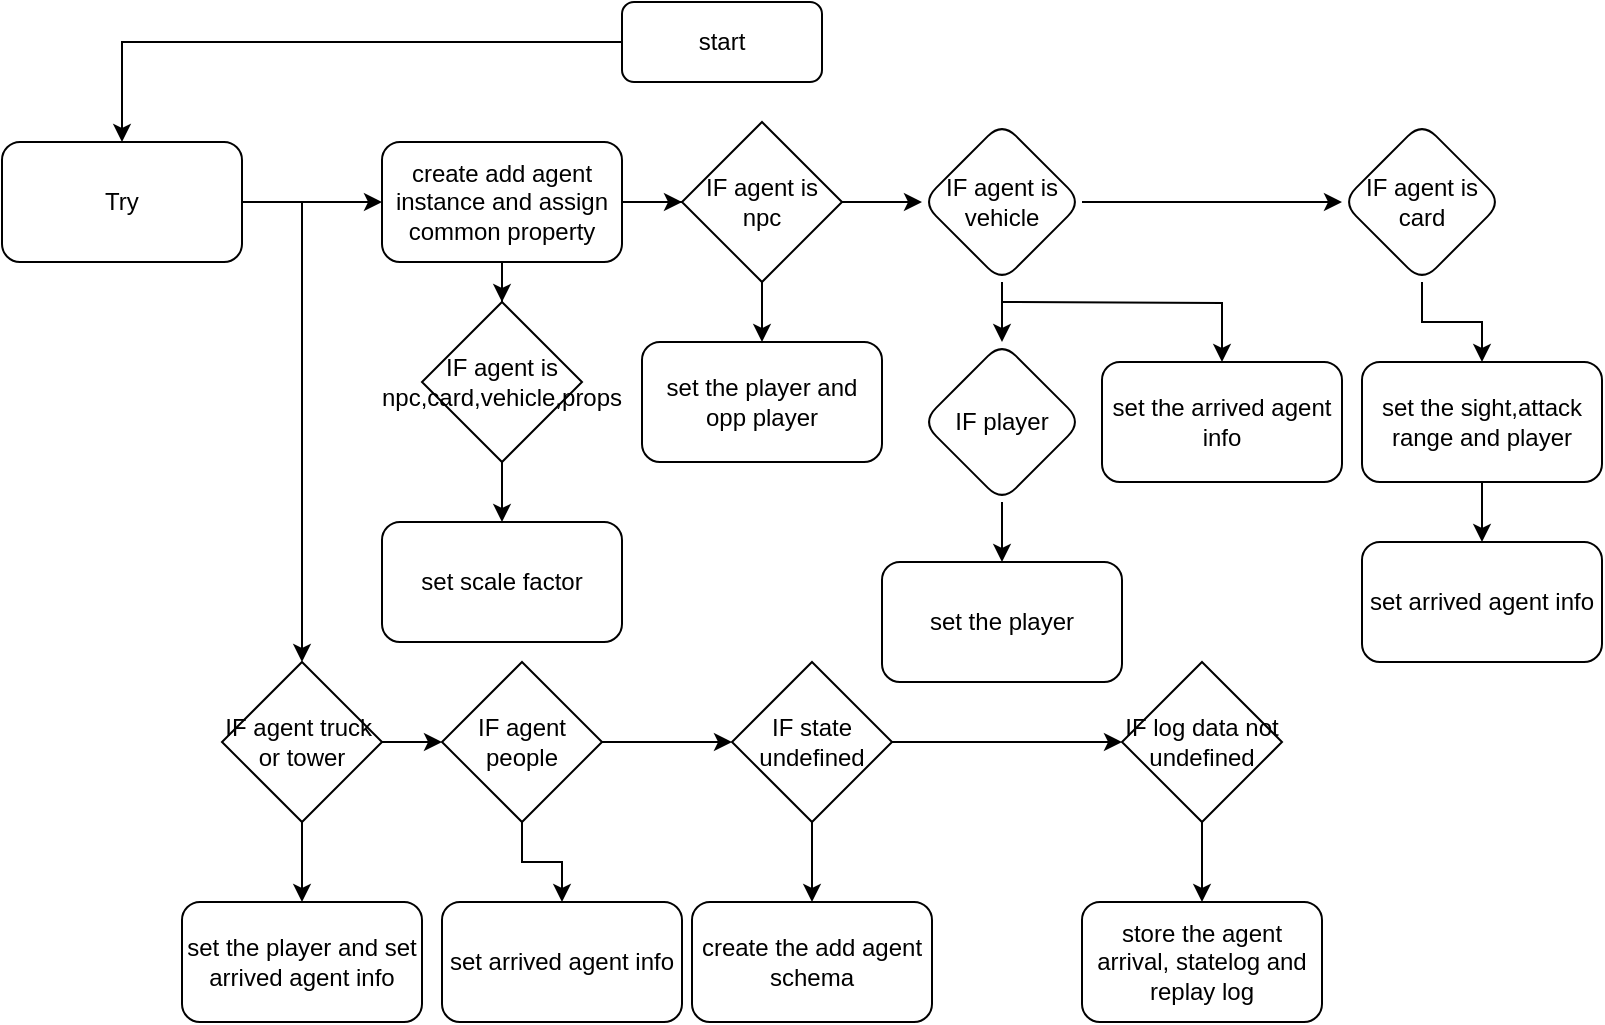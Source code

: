<mxfile version="17.4.6" type="github">
  <diagram id="39_cZQo9wDpmoogNDu_g" name="Page-1">
    <mxGraphModel dx="1038" dy="579" grid="1" gridSize="10" guides="1" tooltips="1" connect="1" arrows="1" fold="1" page="1" pageScale="1" pageWidth="850" pageHeight="1100" math="0" shadow="0">
      <root>
        <mxCell id="0" />
        <mxCell id="1" parent="0" />
        <mxCell id="6WLZzAolNGOIwFSMATRg-3" value="" style="edgeStyle=orthogonalEdgeStyle;rounded=0;orthogonalLoop=1;jettySize=auto;html=1;" edge="1" parent="1" source="6WLZzAolNGOIwFSMATRg-1" target="6WLZzAolNGOIwFSMATRg-2">
          <mxGeometry relative="1" as="geometry" />
        </mxCell>
        <mxCell id="6WLZzAolNGOIwFSMATRg-1" value="start" style="rounded=1;whiteSpace=wrap;html=1;" vertex="1" parent="1">
          <mxGeometry x="330" y="20" width="100" height="40" as="geometry" />
        </mxCell>
        <mxCell id="6WLZzAolNGOIwFSMATRg-5" value="" style="edgeStyle=orthogonalEdgeStyle;rounded=0;orthogonalLoop=1;jettySize=auto;html=1;" edge="1" parent="1" source="6WLZzAolNGOIwFSMATRg-2" target="6WLZzAolNGOIwFSMATRg-4">
          <mxGeometry relative="1" as="geometry" />
        </mxCell>
        <mxCell id="6WLZzAolNGOIwFSMATRg-36" value="" style="edgeStyle=orthogonalEdgeStyle;rounded=0;orthogonalLoop=1;jettySize=auto;html=1;" edge="1" parent="1">
          <mxGeometry relative="1" as="geometry">
            <mxPoint x="170" y="120" as="sourcePoint" />
            <mxPoint x="170" y="350" as="targetPoint" />
          </mxGeometry>
        </mxCell>
        <mxCell id="6WLZzAolNGOIwFSMATRg-2" value="Try" style="whiteSpace=wrap;html=1;rounded=1;" vertex="1" parent="1">
          <mxGeometry x="20" y="90" width="120" height="60" as="geometry" />
        </mxCell>
        <mxCell id="6WLZzAolNGOIwFSMATRg-7" value="" style="edgeStyle=orthogonalEdgeStyle;rounded=0;orthogonalLoop=1;jettySize=auto;html=1;" edge="1" parent="1" source="6WLZzAolNGOIwFSMATRg-4" target="6WLZzAolNGOIwFSMATRg-6">
          <mxGeometry relative="1" as="geometry" />
        </mxCell>
        <mxCell id="6WLZzAolNGOIwFSMATRg-16" value="" style="edgeStyle=orthogonalEdgeStyle;rounded=0;orthogonalLoop=1;jettySize=auto;html=1;" edge="1" parent="1" source="6WLZzAolNGOIwFSMATRg-4" target="6WLZzAolNGOIwFSMATRg-14">
          <mxGeometry relative="1" as="geometry" />
        </mxCell>
        <mxCell id="6WLZzAolNGOIwFSMATRg-22" value="" style="edgeStyle=orthogonalEdgeStyle;rounded=0;orthogonalLoop=1;jettySize=auto;html=1;" edge="1" parent="1" source="6WLZzAolNGOIwFSMATRg-4" target="6WLZzAolNGOIwFSMATRg-21">
          <mxGeometry relative="1" as="geometry" />
        </mxCell>
        <mxCell id="6WLZzAolNGOIwFSMATRg-4" value="create add agent instance and assign common property" style="whiteSpace=wrap;html=1;rounded=1;" vertex="1" parent="1">
          <mxGeometry x="210" y="90" width="120" height="60" as="geometry" />
        </mxCell>
        <mxCell id="6WLZzAolNGOIwFSMATRg-9" value="" style="edgeStyle=orthogonalEdgeStyle;rounded=0;orthogonalLoop=1;jettySize=auto;html=1;" edge="1" parent="1" source="6WLZzAolNGOIwFSMATRg-6" target="6WLZzAolNGOIwFSMATRg-8">
          <mxGeometry relative="1" as="geometry" />
        </mxCell>
        <mxCell id="6WLZzAolNGOIwFSMATRg-6" value="IF agent is npc,card,vehicle,props" style="rhombus;whiteSpace=wrap;html=1;" vertex="1" parent="1">
          <mxGeometry x="230" y="170" width="80" height="80" as="geometry" />
        </mxCell>
        <mxCell id="6WLZzAolNGOIwFSMATRg-8" value="set scale factor" style="rounded=1;whiteSpace=wrap;html=1;" vertex="1" parent="1">
          <mxGeometry x="210" y="280" width="120" height="60" as="geometry" />
        </mxCell>
        <mxCell id="6WLZzAolNGOIwFSMATRg-18" value="" style="edgeStyle=orthogonalEdgeStyle;rounded=0;orthogonalLoop=1;jettySize=auto;html=1;" edge="1" parent="1" source="6WLZzAolNGOIwFSMATRg-14" target="6WLZzAolNGOIwFSMATRg-17">
          <mxGeometry relative="1" as="geometry" />
        </mxCell>
        <mxCell id="6WLZzAolNGOIwFSMATRg-14" value="IF agent is npc" style="rhombus;whiteSpace=wrap;html=1;" vertex="1" parent="1">
          <mxGeometry x="360" y="80" width="80" height="80" as="geometry" />
        </mxCell>
        <mxCell id="6WLZzAolNGOIwFSMATRg-17" value="set the player and opp player" style="rounded=1;whiteSpace=wrap;html=1;" vertex="1" parent="1">
          <mxGeometry x="340" y="190" width="120" height="60" as="geometry" />
        </mxCell>
        <mxCell id="6WLZzAolNGOIwFSMATRg-24" value="" style="edgeStyle=orthogonalEdgeStyle;rounded=0;orthogonalLoop=1;jettySize=auto;html=1;" edge="1" parent="1" source="6WLZzAolNGOIwFSMATRg-21" target="6WLZzAolNGOIwFSMATRg-23">
          <mxGeometry relative="1" as="geometry" />
        </mxCell>
        <mxCell id="6WLZzAolNGOIwFSMATRg-28" value="" style="edgeStyle=orthogonalEdgeStyle;rounded=0;orthogonalLoop=1;jettySize=auto;html=1;" edge="1" parent="1" target="6WLZzAolNGOIwFSMATRg-27">
          <mxGeometry relative="1" as="geometry">
            <mxPoint x="520" y="170" as="sourcePoint" />
          </mxGeometry>
        </mxCell>
        <mxCell id="6WLZzAolNGOIwFSMATRg-30" value="" style="edgeStyle=orthogonalEdgeStyle;rounded=0;orthogonalLoop=1;jettySize=auto;html=1;" edge="1" parent="1" source="6WLZzAolNGOIwFSMATRg-21" target="6WLZzAolNGOIwFSMATRg-29">
          <mxGeometry relative="1" as="geometry" />
        </mxCell>
        <mxCell id="6WLZzAolNGOIwFSMATRg-21" value="IF agent is vehicle" style="rhombus;whiteSpace=wrap;html=1;rounded=1;" vertex="1" parent="1">
          <mxGeometry x="480" y="80" width="80" height="80" as="geometry" />
        </mxCell>
        <mxCell id="6WLZzAolNGOIwFSMATRg-26" value="" style="edgeStyle=orthogonalEdgeStyle;rounded=0;orthogonalLoop=1;jettySize=auto;html=1;" edge="1" parent="1" source="6WLZzAolNGOIwFSMATRg-23" target="6WLZzAolNGOIwFSMATRg-25">
          <mxGeometry relative="1" as="geometry" />
        </mxCell>
        <mxCell id="6WLZzAolNGOIwFSMATRg-23" value="IF player" style="rhombus;whiteSpace=wrap;html=1;rounded=1;" vertex="1" parent="1">
          <mxGeometry x="480" y="190" width="80" height="80" as="geometry" />
        </mxCell>
        <mxCell id="6WLZzAolNGOIwFSMATRg-25" value="set the player" style="whiteSpace=wrap;html=1;rounded=1;" vertex="1" parent="1">
          <mxGeometry x="460" y="300" width="120" height="60" as="geometry" />
        </mxCell>
        <mxCell id="6WLZzAolNGOIwFSMATRg-27" value="set the arrived agent info" style="whiteSpace=wrap;html=1;rounded=1;" vertex="1" parent="1">
          <mxGeometry x="570" y="200" width="120" height="60" as="geometry" />
        </mxCell>
        <mxCell id="6WLZzAolNGOIwFSMATRg-32" value="" style="edgeStyle=orthogonalEdgeStyle;rounded=0;orthogonalLoop=1;jettySize=auto;html=1;" edge="1" parent="1" source="6WLZzAolNGOIwFSMATRg-29" target="6WLZzAolNGOIwFSMATRg-31">
          <mxGeometry relative="1" as="geometry" />
        </mxCell>
        <mxCell id="6WLZzAolNGOIwFSMATRg-29" value="IF agent is card" style="rhombus;whiteSpace=wrap;html=1;rounded=1;" vertex="1" parent="1">
          <mxGeometry x="690" y="80" width="80" height="80" as="geometry" />
        </mxCell>
        <mxCell id="6WLZzAolNGOIwFSMATRg-34" value="" style="edgeStyle=orthogonalEdgeStyle;rounded=0;orthogonalLoop=1;jettySize=auto;html=1;" edge="1" parent="1" source="6WLZzAolNGOIwFSMATRg-31" target="6WLZzAolNGOIwFSMATRg-33">
          <mxGeometry relative="1" as="geometry" />
        </mxCell>
        <mxCell id="6WLZzAolNGOIwFSMATRg-31" value="set the sight,attack range and player" style="whiteSpace=wrap;html=1;rounded=1;" vertex="1" parent="1">
          <mxGeometry x="700" y="200" width="120" height="60" as="geometry" />
        </mxCell>
        <mxCell id="6WLZzAolNGOIwFSMATRg-33" value="set arrived agent info" style="whiteSpace=wrap;html=1;rounded=1;" vertex="1" parent="1">
          <mxGeometry x="700" y="290" width="120" height="60" as="geometry" />
        </mxCell>
        <mxCell id="6WLZzAolNGOIwFSMATRg-39" value="" style="edgeStyle=orthogonalEdgeStyle;rounded=0;orthogonalLoop=1;jettySize=auto;html=1;" edge="1" parent="1" source="6WLZzAolNGOIwFSMATRg-37" target="6WLZzAolNGOIwFSMATRg-38">
          <mxGeometry relative="1" as="geometry" />
        </mxCell>
        <mxCell id="6WLZzAolNGOIwFSMATRg-42" value="" style="edgeStyle=orthogonalEdgeStyle;rounded=0;orthogonalLoop=1;jettySize=auto;html=1;" edge="1" parent="1" source="6WLZzAolNGOIwFSMATRg-37" target="6WLZzAolNGOIwFSMATRg-41">
          <mxGeometry relative="1" as="geometry" />
        </mxCell>
        <mxCell id="6WLZzAolNGOIwFSMATRg-37" value="IF agent truck&amp;nbsp; or tower" style="rhombus;whiteSpace=wrap;html=1;" vertex="1" parent="1">
          <mxGeometry x="130" y="350" width="80" height="80" as="geometry" />
        </mxCell>
        <mxCell id="6WLZzAolNGOIwFSMATRg-38" value="set the player and set arrived agent info" style="rounded=1;whiteSpace=wrap;html=1;" vertex="1" parent="1">
          <mxGeometry x="110" y="470" width="120" height="60" as="geometry" />
        </mxCell>
        <mxCell id="6WLZzAolNGOIwFSMATRg-44" value="" style="edgeStyle=orthogonalEdgeStyle;rounded=0;orthogonalLoop=1;jettySize=auto;html=1;" edge="1" parent="1" source="6WLZzAolNGOIwFSMATRg-41" target="6WLZzAolNGOIwFSMATRg-43">
          <mxGeometry relative="1" as="geometry" />
        </mxCell>
        <mxCell id="6WLZzAolNGOIwFSMATRg-46" value="" style="edgeStyle=orthogonalEdgeStyle;rounded=0;orthogonalLoop=1;jettySize=auto;html=1;" edge="1" parent="1" source="6WLZzAolNGOIwFSMATRg-41" target="6WLZzAolNGOIwFSMATRg-45">
          <mxGeometry relative="1" as="geometry" />
        </mxCell>
        <mxCell id="6WLZzAolNGOIwFSMATRg-41" value="IF agent people" style="rhombus;whiteSpace=wrap;html=1;" vertex="1" parent="1">
          <mxGeometry x="240" y="350" width="80" height="80" as="geometry" />
        </mxCell>
        <mxCell id="6WLZzAolNGOIwFSMATRg-43" value="set arrived agent info" style="rounded=1;whiteSpace=wrap;html=1;" vertex="1" parent="1">
          <mxGeometry x="240" y="470" width="120" height="60" as="geometry" />
        </mxCell>
        <mxCell id="6WLZzAolNGOIwFSMATRg-48" value="" style="edgeStyle=orthogonalEdgeStyle;rounded=0;orthogonalLoop=1;jettySize=auto;html=1;" edge="1" parent="1" source="6WLZzAolNGOIwFSMATRg-45" target="6WLZzAolNGOIwFSMATRg-47">
          <mxGeometry relative="1" as="geometry" />
        </mxCell>
        <mxCell id="6WLZzAolNGOIwFSMATRg-50" value="" style="edgeStyle=orthogonalEdgeStyle;rounded=0;orthogonalLoop=1;jettySize=auto;html=1;" edge="1" parent="1" source="6WLZzAolNGOIwFSMATRg-45" target="6WLZzAolNGOIwFSMATRg-49">
          <mxGeometry relative="1" as="geometry" />
        </mxCell>
        <mxCell id="6WLZzAolNGOIwFSMATRg-45" value="IF state undefined" style="rhombus;whiteSpace=wrap;html=1;" vertex="1" parent="1">
          <mxGeometry x="385" y="350" width="80" height="80" as="geometry" />
        </mxCell>
        <mxCell id="6WLZzAolNGOIwFSMATRg-47" value="create the add agent schema" style="rounded=1;whiteSpace=wrap;html=1;" vertex="1" parent="1">
          <mxGeometry x="365" y="470" width="120" height="60" as="geometry" />
        </mxCell>
        <mxCell id="6WLZzAolNGOIwFSMATRg-52" value="" style="edgeStyle=orthogonalEdgeStyle;rounded=0;orthogonalLoop=1;jettySize=auto;html=1;" edge="1" parent="1" source="6WLZzAolNGOIwFSMATRg-49" target="6WLZzAolNGOIwFSMATRg-51">
          <mxGeometry relative="1" as="geometry" />
        </mxCell>
        <mxCell id="6WLZzAolNGOIwFSMATRg-49" value="IF log data not undefined" style="rhombus;whiteSpace=wrap;html=1;" vertex="1" parent="1">
          <mxGeometry x="580" y="350" width="80" height="80" as="geometry" />
        </mxCell>
        <mxCell id="6WLZzAolNGOIwFSMATRg-51" value="store the agent arrival, statelog and replay log" style="rounded=1;whiteSpace=wrap;html=1;" vertex="1" parent="1">
          <mxGeometry x="560" y="470" width="120" height="60" as="geometry" />
        </mxCell>
      </root>
    </mxGraphModel>
  </diagram>
</mxfile>
